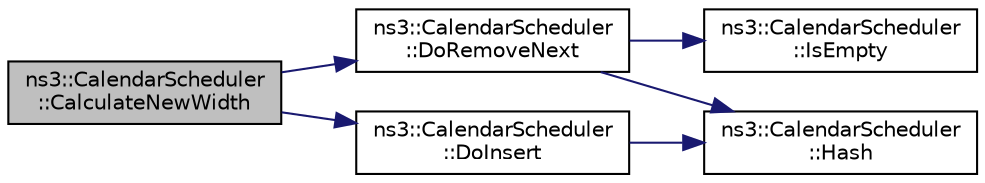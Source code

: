 digraph "ns3::CalendarScheduler::CalculateNewWidth"
{
  edge [fontname="Helvetica",fontsize="10",labelfontname="Helvetica",labelfontsize="10"];
  node [fontname="Helvetica",fontsize="10",shape=record];
  rankdir="LR";
  Node1 [label="ns3::CalendarScheduler\l::CalculateNewWidth",height=0.2,width=0.4,color="black", fillcolor="grey75", style="filled", fontcolor="black"];
  Node1 -> Node2 [color="midnightblue",fontsize="10",style="solid"];
  Node2 [label="ns3::CalendarScheduler\l::DoRemoveNext",height=0.2,width=0.4,color="black", fillcolor="white", style="filled",URL="$db/dfc/classns3_1_1CalendarScheduler.html#a42c114e7a4bb68943b63fa9dfc841610"];
  Node2 -> Node3 [color="midnightblue",fontsize="10",style="solid"];
  Node3 [label="ns3::CalendarScheduler\l::IsEmpty",height=0.2,width=0.4,color="black", fillcolor="white", style="filled",URL="$db/dfc/classns3_1_1CalendarScheduler.html#a3b77785ce158cd5c3979acf5ed0ae7a0"];
  Node2 -> Node4 [color="midnightblue",fontsize="10",style="solid"];
  Node4 [label="ns3::CalendarScheduler\l::Hash",height=0.2,width=0.4,color="black", fillcolor="white", style="filled",URL="$db/dfc/classns3_1_1CalendarScheduler.html#ad60541150596324cac253040af4f8880"];
  Node1 -> Node5 [color="midnightblue",fontsize="10",style="solid"];
  Node5 [label="ns3::CalendarScheduler\l::DoInsert",height=0.2,width=0.4,color="black", fillcolor="white", style="filled",URL="$db/dfc/classns3_1_1CalendarScheduler.html#a89cf4c06b7763187a0155320013cf1d1"];
  Node5 -> Node4 [color="midnightblue",fontsize="10",style="solid"];
}
